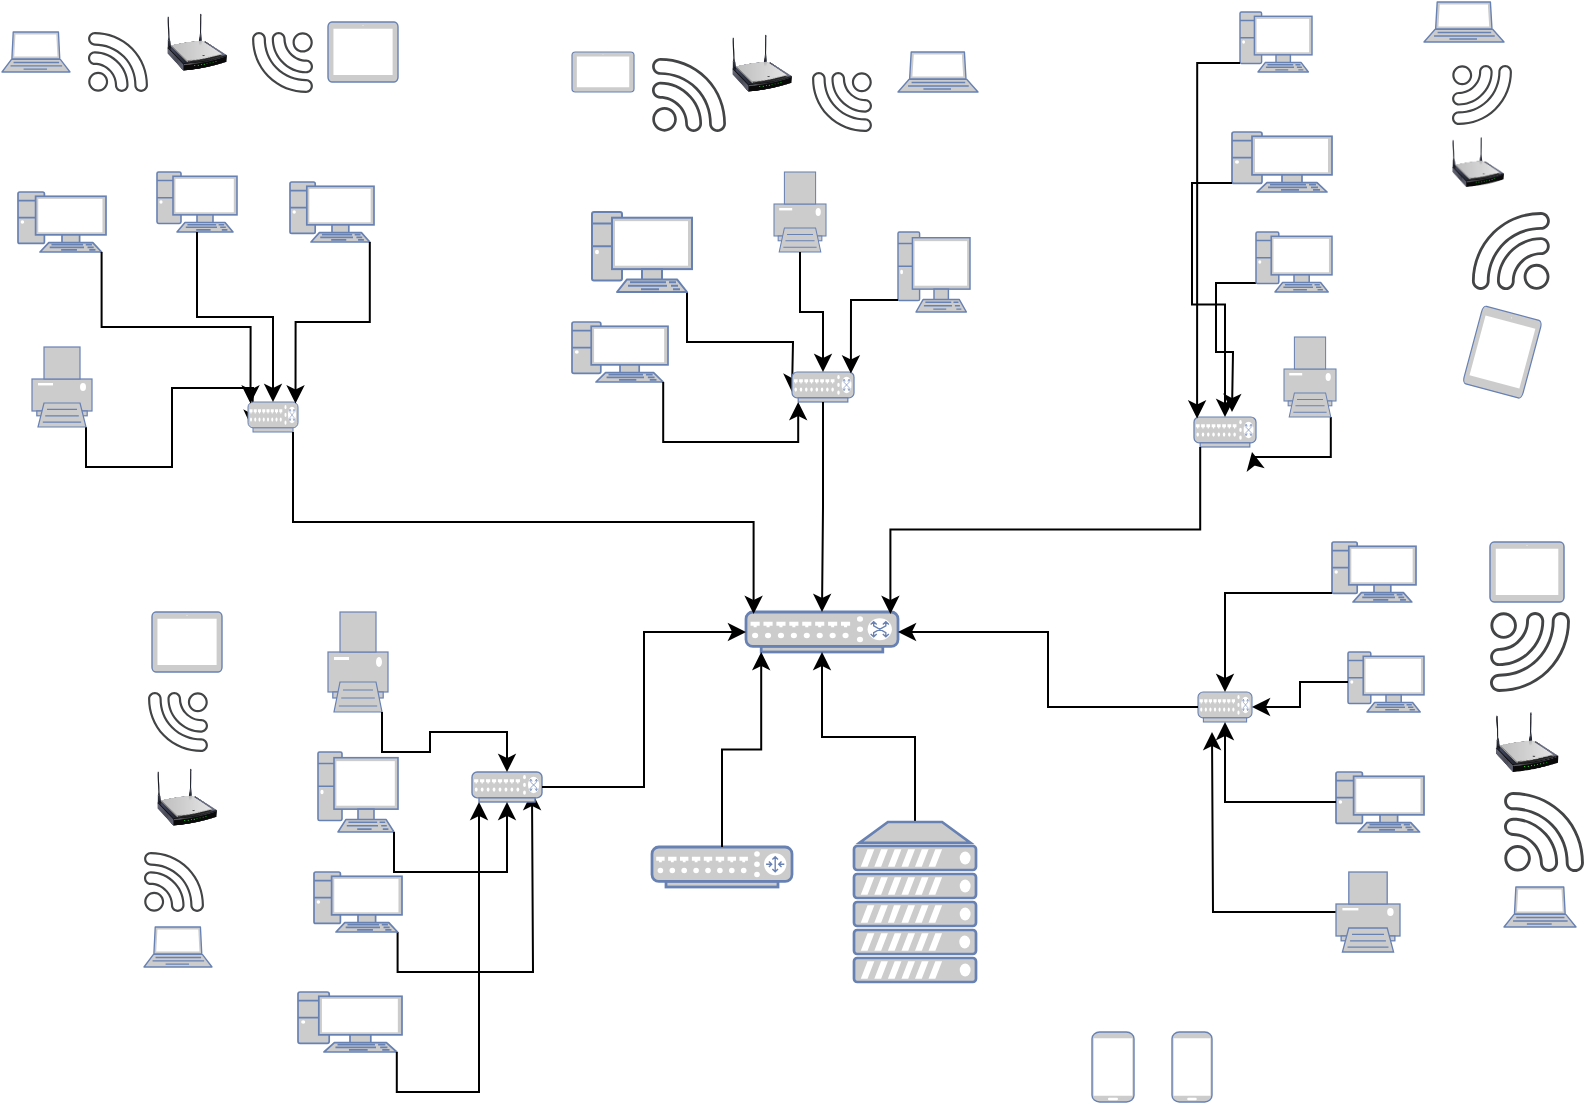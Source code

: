 <mxfile version="22.0.8" type="google">
  <diagram name="Page-1" id="poyiD8DRHHWNlF9zU0DL">
    <mxGraphModel grid="1" page="1" gridSize="10" guides="1" tooltips="1" connect="1" arrows="1" fold="1" pageScale="1" pageWidth="827" pageHeight="1169" math="0" shadow="0">
      <root>
        <mxCell id="0" />
        <mxCell id="1" parent="0" />
        <mxCell id="ZWvVgbF7W6ES2EtyLQqH-1" value="" style="fontColor=#0066CC;verticalAlign=top;verticalLabelPosition=bottom;labelPosition=center;align=center;html=1;outlineConnect=0;fillColor=#CCCCCC;strokeColor=#6881B3;gradientColor=none;gradientDirection=north;strokeWidth=2;shape=mxgraph.networks.pc;" vertex="1" parent="1">
          <mxGeometry x="92.5" y="100" width="40" height="30" as="geometry" />
        </mxCell>
        <mxCell id="ZWvVgbF7W6ES2EtyLQqH-2" value="" style="fontColor=#0066CC;verticalAlign=top;verticalLabelPosition=bottom;labelPosition=center;align=center;html=1;outlineConnect=0;fillColor=#CCCCCC;strokeColor=#6881B3;gradientColor=none;gradientDirection=north;strokeWidth=2;shape=mxgraph.networks.pc;" vertex="1" parent="1">
          <mxGeometry x="23" y="110" width="44" height="30" as="geometry" />
        </mxCell>
        <mxCell id="ZWvVgbF7W6ES2EtyLQqH-3" value="" style="fontColor=#0066CC;verticalAlign=top;verticalLabelPosition=bottom;labelPosition=center;align=center;html=1;outlineConnect=0;fillColor=#CCCCCC;strokeColor=#6881B3;gradientColor=none;gradientDirection=north;strokeWidth=2;shape=mxgraph.networks.pc;" vertex="1" parent="1">
          <mxGeometry x="159" y="105" width="42" height="30" as="geometry" />
        </mxCell>
        <mxCell id="ZWvVgbF7W6ES2EtyLQqH-4" value="" style="fontColor=#0066CC;verticalAlign=top;verticalLabelPosition=bottom;labelPosition=center;align=center;html=1;outlineConnect=0;fillColor=#CCCCCC;strokeColor=#6881B3;gradientColor=none;gradientDirection=north;strokeWidth=2;shape=mxgraph.networks.laptop;" vertex="1" parent="1">
          <mxGeometry x="15" y="30" width="34" height="20" as="geometry" />
        </mxCell>
        <mxCell id="oCrEiWGrqS6RGluIjLIZ-64" style="edgeStyle=orthogonalEdgeStyle;rounded=0;orthogonalLoop=1;jettySize=auto;html=1;exitX=0.9;exitY=1;exitDx=0;exitDy=0;exitPerimeter=0;" edge="1" parent="1" source="ZWvVgbF7W6ES2EtyLQqH-5">
          <mxGeometry relative="1" as="geometry">
            <mxPoint x="140" y="228" as="targetPoint" />
          </mxGeometry>
        </mxCell>
        <mxCell id="ZWvVgbF7W6ES2EtyLQqH-5" value="" style="fontColor=#0066CC;verticalAlign=top;verticalLabelPosition=bottom;labelPosition=center;align=center;html=1;outlineConnect=0;fillColor=#CCCCCC;strokeColor=#6881B3;gradientColor=none;gradientDirection=north;strokeWidth=2;shape=mxgraph.networks.printer;" vertex="1" parent="1">
          <mxGeometry x="30" y="187.5" width="30" height="40" as="geometry" />
        </mxCell>
        <mxCell id="ZWvVgbF7W6ES2EtyLQqH-6" value="" style="fontColor=#0066CC;verticalAlign=top;verticalLabelPosition=bottom;labelPosition=center;align=center;html=1;outlineConnect=0;fillColor=#CCCCCC;strokeColor=#6881B3;gradientColor=none;gradientDirection=north;strokeWidth=2;shape=mxgraph.networks.tablet;" vertex="1" parent="1">
          <mxGeometry x="178" y="25" width="35" height="30" as="geometry" />
        </mxCell>
        <mxCell id="ZWvVgbF7W6ES2EtyLQqH-7" value="" style="image;html=1;image=img/lib/clip_art/networking/Wireless_Router_N_128x128.png" vertex="1" parent="1">
          <mxGeometry x="97.5" y="20" width="30" height="30" as="geometry" />
        </mxCell>
        <mxCell id="ZWvVgbF7W6ES2EtyLQqH-8" value="" style="fontColor=#0066CC;verticalAlign=top;verticalLabelPosition=bottom;labelPosition=center;align=center;html=1;outlineConnect=0;fillColor=#CCCCCC;strokeColor=#6881B3;gradientColor=none;gradientDirection=north;strokeWidth=2;shape=mxgraph.networks.switch;" vertex="1" parent="1">
          <mxGeometry x="138" y="215" width="25" height="15" as="geometry" />
        </mxCell>
        <mxCell id="oCrEiWGrqS6RGluIjLIZ-1" value="" style="fontColor=#0066CC;verticalAlign=top;verticalLabelPosition=bottom;labelPosition=center;align=center;html=1;outlineConnect=0;fillColor=#CCCCCC;strokeColor=#6881B3;gradientColor=none;gradientDirection=north;strokeWidth=2;shape=mxgraph.networks.pc;" vertex="1" parent="1">
          <mxGeometry x="463" y="130" width="36" height="40" as="geometry" />
        </mxCell>
        <mxCell id="oCrEiWGrqS6RGluIjLIZ-68" style="edgeStyle=orthogonalEdgeStyle;rounded=0;orthogonalLoop=1;jettySize=auto;html=1;exitX=0.95;exitY=1;exitDx=0;exitDy=0;exitPerimeter=0;" edge="1" parent="1" source="oCrEiWGrqS6RGluIjLIZ-2">
          <mxGeometry relative="1" as="geometry">
            <mxPoint x="410" y="210" as="targetPoint" />
          </mxGeometry>
        </mxCell>
        <mxCell id="oCrEiWGrqS6RGluIjLIZ-2" value="" style="fontColor=#0066CC;verticalAlign=top;verticalLabelPosition=bottom;labelPosition=center;align=center;html=1;outlineConnect=0;fillColor=#CCCCCC;strokeColor=#6881B3;gradientColor=none;gradientDirection=north;strokeWidth=2;shape=mxgraph.networks.pc;" vertex="1" parent="1">
          <mxGeometry x="310" y="120" width="50" height="40" as="geometry" />
        </mxCell>
        <mxCell id="oCrEiWGrqS6RGluIjLIZ-3" value="" style="fontColor=#0066CC;verticalAlign=top;verticalLabelPosition=bottom;labelPosition=center;align=center;html=1;outlineConnect=0;fillColor=#CCCCCC;strokeColor=#6881B3;gradientColor=none;gradientDirection=north;strokeWidth=2;shape=mxgraph.networks.pc;" vertex="1" parent="1">
          <mxGeometry x="300" y="175" width="48" height="30" as="geometry" />
        </mxCell>
        <mxCell id="oCrEiWGrqS6RGluIjLIZ-4" value="" style="fontColor=#0066CC;verticalAlign=top;verticalLabelPosition=bottom;labelPosition=center;align=center;html=1;outlineConnect=0;fillColor=#CCCCCC;strokeColor=#6881B3;gradientColor=none;gradientDirection=north;strokeWidth=2;shape=mxgraph.networks.laptop;" vertex="1" parent="1">
          <mxGeometry x="463" y="40" width="40" height="20" as="geometry" />
        </mxCell>
        <mxCell id="oCrEiWGrqS6RGluIjLIZ-5" value="" style="fontColor=#0066CC;verticalAlign=top;verticalLabelPosition=bottom;labelPosition=center;align=center;html=1;outlineConnect=0;fillColor=#CCCCCC;strokeColor=#6881B3;gradientColor=none;gradientDirection=north;strokeWidth=2;shape=mxgraph.networks.printer;" vertex="1" parent="1">
          <mxGeometry x="401" y="100" width="26" height="40" as="geometry" />
        </mxCell>
        <mxCell id="oCrEiWGrqS6RGluIjLIZ-6" value="" style="fontColor=#0066CC;verticalAlign=top;verticalLabelPosition=bottom;labelPosition=center;align=center;html=1;outlineConnect=0;fillColor=#CCCCCC;strokeColor=#6881B3;gradientColor=none;gradientDirection=north;strokeWidth=2;shape=mxgraph.networks.tablet;" vertex="1" parent="1">
          <mxGeometry x="300" y="40" width="31" height="20" as="geometry" />
        </mxCell>
        <mxCell id="oCrEiWGrqS6RGluIjLIZ-7" value="" style="image;html=1;image=img/lib/clip_art/networking/Wireless_Router_N_128x128.png" vertex="1" parent="1">
          <mxGeometry x="380" y="30.5" width="30" height="30" as="geometry" />
        </mxCell>
        <mxCell id="oCrEiWGrqS6RGluIjLIZ-34" style="edgeStyle=orthogonalEdgeStyle;rounded=0;orthogonalLoop=1;jettySize=auto;html=1;" edge="1" parent="1">
          <mxGeometry relative="1" as="geometry">
            <mxPoint x="430" y="210" as="targetPoint" />
            <mxPoint x="430" y="200" as="sourcePoint" />
          </mxGeometry>
        </mxCell>
        <mxCell id="oCrEiWGrqS6RGluIjLIZ-8" value="" style="fontColor=#0066CC;verticalAlign=top;verticalLabelPosition=bottom;labelPosition=center;align=center;html=1;outlineConnect=0;fillColor=#CCCCCC;strokeColor=#6881B3;gradientColor=none;gradientDirection=north;strokeWidth=2;shape=mxgraph.networks.switch;" vertex="1" parent="1">
          <mxGeometry x="410" y="200" width="31" height="15" as="geometry" />
        </mxCell>
        <mxCell id="oCrEiWGrqS6RGluIjLIZ-9" value="" style="fontColor=#0066CC;verticalAlign=top;verticalLabelPosition=bottom;labelPosition=center;align=center;html=1;outlineConnect=0;fillColor=#CCCCCC;strokeColor=#6881B3;gradientColor=none;gradientDirection=north;strokeWidth=2;shape=mxgraph.networks.pc;" vertex="1" parent="1">
          <mxGeometry x="634" y="20" width="36" height="30" as="geometry" />
        </mxCell>
        <mxCell id="oCrEiWGrqS6RGluIjLIZ-10" value="" style="fontColor=#0066CC;verticalAlign=top;verticalLabelPosition=bottom;labelPosition=center;align=center;html=1;outlineConnect=0;fillColor=#CCCCCC;strokeColor=#6881B3;gradientColor=none;gradientDirection=north;strokeWidth=2;shape=mxgraph.networks.pc;" vertex="1" parent="1">
          <mxGeometry x="630" y="80" width="50" height="30" as="geometry" />
        </mxCell>
        <mxCell id="oCrEiWGrqS6RGluIjLIZ-61" style="edgeStyle=orthogonalEdgeStyle;rounded=0;orthogonalLoop=1;jettySize=auto;html=1;exitX=0;exitY=0.85;exitDx=0;exitDy=0;exitPerimeter=0;" edge="1" parent="1" source="oCrEiWGrqS6RGluIjLIZ-11">
          <mxGeometry relative="1" as="geometry">
            <mxPoint x="630" y="220" as="targetPoint" />
          </mxGeometry>
        </mxCell>
        <mxCell id="oCrEiWGrqS6RGluIjLIZ-11" value="" style="fontColor=#0066CC;verticalAlign=top;verticalLabelPosition=bottom;labelPosition=center;align=center;html=1;outlineConnect=0;fillColor=#CCCCCC;strokeColor=#6881B3;gradientColor=none;gradientDirection=north;strokeWidth=2;shape=mxgraph.networks.pc;" vertex="1" parent="1">
          <mxGeometry x="642" y="130" width="38" height="30" as="geometry" />
        </mxCell>
        <mxCell id="oCrEiWGrqS6RGluIjLIZ-12" value="" style="fontColor=#0066CC;verticalAlign=top;verticalLabelPosition=bottom;labelPosition=center;align=center;html=1;outlineConnect=0;fillColor=#CCCCCC;strokeColor=#6881B3;gradientColor=none;gradientDirection=north;strokeWidth=2;shape=mxgraph.networks.laptop;" vertex="1" parent="1">
          <mxGeometry x="726" y="15" width="40" height="20" as="geometry" />
        </mxCell>
        <mxCell id="oCrEiWGrqS6RGluIjLIZ-62" style="edgeStyle=orthogonalEdgeStyle;rounded=0;orthogonalLoop=1;jettySize=auto;html=1;exitX=0.9;exitY=1;exitDx=0;exitDy=0;exitPerimeter=0;" edge="1" parent="1" source="oCrEiWGrqS6RGluIjLIZ-13">
          <mxGeometry relative="1" as="geometry">
            <mxPoint x="640" y="240" as="targetPoint" />
          </mxGeometry>
        </mxCell>
        <mxCell id="oCrEiWGrqS6RGluIjLIZ-13" value="" style="fontColor=#0066CC;verticalAlign=top;verticalLabelPosition=bottom;labelPosition=center;align=center;html=1;outlineConnect=0;fillColor=#CCCCCC;strokeColor=#6881B3;gradientColor=none;gradientDirection=north;strokeWidth=2;shape=mxgraph.networks.printer;" vertex="1" parent="1">
          <mxGeometry x="656" y="182.5" width="26" height="40" as="geometry" />
        </mxCell>
        <mxCell id="oCrEiWGrqS6RGluIjLIZ-14" value="" style="fontColor=#0066CC;verticalAlign=top;verticalLabelPosition=bottom;labelPosition=center;align=center;html=1;outlineConnect=0;fillColor=#CCCCCC;strokeColor=#6881B3;gradientColor=none;gradientDirection=north;strokeWidth=2;shape=mxgraph.networks.tablet;rotation=15;direction=east;" vertex="1" parent="1">
          <mxGeometry x="749.93" y="169.99" width="30.52" height="40.16" as="geometry" />
        </mxCell>
        <mxCell id="oCrEiWGrqS6RGluIjLIZ-15" value="" style="image;html=1;image=img/lib/clip_art/networking/Wireless_Router_N_128x128.png" vertex="1" parent="1">
          <mxGeometry x="740" y="80" width="26" height="30" as="geometry" />
        </mxCell>
        <mxCell id="oCrEiWGrqS6RGluIjLIZ-16" value="" style="fontColor=#0066CC;verticalAlign=top;verticalLabelPosition=bottom;labelPosition=center;align=center;html=1;outlineConnect=0;fillColor=#CCCCCC;strokeColor=#6881B3;gradientColor=none;gradientDirection=north;strokeWidth=2;shape=mxgraph.networks.switch;" vertex="1" parent="1">
          <mxGeometry x="611" y="222.5" width="31" height="15" as="geometry" />
        </mxCell>
        <mxCell id="oCrEiWGrqS6RGluIjLIZ-17" value="" style="fontColor=#0066CC;verticalAlign=top;verticalLabelPosition=bottom;labelPosition=center;align=center;html=1;outlineConnect=0;fillColor=#CCCCCC;strokeColor=#6881B3;gradientColor=none;gradientDirection=north;strokeWidth=2;shape=mxgraph.networks.pc;" vertex="1" parent="1">
          <mxGeometry x="173" y="390" width="40" height="40" as="geometry" />
        </mxCell>
        <mxCell id="oCrEiWGrqS6RGluIjLIZ-77" style="edgeStyle=orthogonalEdgeStyle;rounded=0;orthogonalLoop=1;jettySize=auto;html=1;exitX=0.95;exitY=1;exitDx=0;exitDy=0;exitPerimeter=0;" edge="1" parent="1" source="oCrEiWGrqS6RGluIjLIZ-18">
          <mxGeometry relative="1" as="geometry">
            <mxPoint x="280" y="410" as="targetPoint" />
          </mxGeometry>
        </mxCell>
        <mxCell id="oCrEiWGrqS6RGluIjLIZ-18" value="" style="fontColor=#0066CC;verticalAlign=top;verticalLabelPosition=bottom;labelPosition=center;align=center;html=1;outlineConnect=0;fillColor=#CCCCCC;strokeColor=#6881B3;gradientColor=none;gradientDirection=north;strokeWidth=2;shape=mxgraph.networks.pc;" vertex="1" parent="1">
          <mxGeometry x="171" y="450" width="44" height="30" as="geometry" />
        </mxCell>
        <mxCell id="oCrEiWGrqS6RGluIjLIZ-19" value="" style="fontColor=#0066CC;verticalAlign=top;verticalLabelPosition=bottom;labelPosition=center;align=center;html=1;outlineConnect=0;fillColor=#CCCCCC;strokeColor=#6881B3;gradientColor=none;gradientDirection=north;strokeWidth=2;shape=mxgraph.networks.pc;" vertex="1" parent="1">
          <mxGeometry x="163" y="510" width="52" height="30" as="geometry" />
        </mxCell>
        <mxCell id="oCrEiWGrqS6RGluIjLIZ-20" value="" style="fontColor=#0066CC;verticalAlign=top;verticalLabelPosition=bottom;labelPosition=center;align=center;html=1;outlineConnect=0;fillColor=#CCCCCC;strokeColor=#6881B3;gradientColor=none;gradientDirection=north;strokeWidth=2;shape=mxgraph.networks.laptop;" vertex="1" parent="1">
          <mxGeometry x="86" y="477.5" width="34" height="20" as="geometry" />
        </mxCell>
        <mxCell id="oCrEiWGrqS6RGluIjLIZ-21" value="" style="fontColor=#0066CC;verticalAlign=top;verticalLabelPosition=bottom;labelPosition=center;align=center;html=1;outlineConnect=0;fillColor=#CCCCCC;strokeColor=#6881B3;gradientColor=none;gradientDirection=north;strokeWidth=2;shape=mxgraph.networks.printer;" vertex="1" parent="1">
          <mxGeometry x="178" y="320" width="30" height="50" as="geometry" />
        </mxCell>
        <mxCell id="oCrEiWGrqS6RGluIjLIZ-22" value="" style="fontColor=#0066CC;verticalAlign=top;verticalLabelPosition=bottom;labelPosition=center;align=center;html=1;outlineConnect=0;fillColor=#CCCCCC;strokeColor=#6881B3;gradientColor=none;gradientDirection=north;strokeWidth=2;shape=mxgraph.networks.tablet;" vertex="1" parent="1">
          <mxGeometry x="90" y="320" width="35" height="30" as="geometry" />
        </mxCell>
        <mxCell id="oCrEiWGrqS6RGluIjLIZ-23" value="" style="image;html=1;image=img/lib/clip_art/networking/Wireless_Router_N_128x128.png" vertex="1" parent="1">
          <mxGeometry x="92.5" y="397.5" width="30" height="30" as="geometry" />
        </mxCell>
        <mxCell id="oCrEiWGrqS6RGluIjLIZ-24" value="" style="fontColor=#0066CC;verticalAlign=top;verticalLabelPosition=bottom;labelPosition=center;align=center;html=1;outlineConnect=0;fillColor=#CCCCCC;strokeColor=#6881B3;gradientColor=none;gradientDirection=north;strokeWidth=2;shape=mxgraph.networks.switch;" vertex="1" parent="1">
          <mxGeometry x="250" y="400" width="35" height="15" as="geometry" />
        </mxCell>
        <mxCell id="oCrEiWGrqS6RGluIjLIZ-25" value="" style="fontColor=#0066CC;verticalAlign=top;verticalLabelPosition=bottom;labelPosition=center;align=center;html=1;outlineConnect=0;fillColor=#CCCCCC;strokeColor=#6881B3;gradientColor=none;gradientDirection=north;strokeWidth=2;shape=mxgraph.networks.pc;" vertex="1" parent="1">
          <mxGeometry x="680" y="285" width="42" height="30" as="geometry" />
        </mxCell>
        <mxCell id="oCrEiWGrqS6RGluIjLIZ-26" value="" style="fontColor=#0066CC;verticalAlign=top;verticalLabelPosition=bottom;labelPosition=center;align=center;html=1;outlineConnect=0;fillColor=#CCCCCC;strokeColor=#6881B3;gradientColor=none;gradientDirection=north;strokeWidth=2;shape=mxgraph.networks.pc;" vertex="1" parent="1">
          <mxGeometry x="688" y="340" width="38" height="30" as="geometry" />
        </mxCell>
        <mxCell id="oCrEiWGrqS6RGluIjLIZ-27" value="" style="fontColor=#0066CC;verticalAlign=top;verticalLabelPosition=bottom;labelPosition=center;align=center;html=1;outlineConnect=0;fillColor=#CCCCCC;strokeColor=#6881B3;gradientColor=none;gradientDirection=north;strokeWidth=2;shape=mxgraph.networks.pc;" vertex="1" parent="1">
          <mxGeometry x="682" y="400" width="44" height="30" as="geometry" />
        </mxCell>
        <mxCell id="oCrEiWGrqS6RGluIjLIZ-28" value="" style="fontColor=#0066CC;verticalAlign=top;verticalLabelPosition=bottom;labelPosition=center;align=center;html=1;outlineConnect=0;fillColor=#CCCCCC;strokeColor=#6881B3;gradientColor=none;gradientDirection=north;strokeWidth=2;shape=mxgraph.networks.laptop;" vertex="1" parent="1">
          <mxGeometry x="766" y="457.5" width="36" height="20" as="geometry" />
        </mxCell>
        <mxCell id="oCrEiWGrqS6RGluIjLIZ-74" style="edgeStyle=orthogonalEdgeStyle;rounded=0;orthogonalLoop=1;jettySize=auto;html=1;exitX=0;exitY=0.5;exitDx=0;exitDy=0;exitPerimeter=0;" edge="1" parent="1" source="oCrEiWGrqS6RGluIjLIZ-29">
          <mxGeometry relative="1" as="geometry">
            <mxPoint x="620" y="380" as="targetPoint" />
          </mxGeometry>
        </mxCell>
        <mxCell id="oCrEiWGrqS6RGluIjLIZ-29" value="" style="fontColor=#0066CC;verticalAlign=top;verticalLabelPosition=bottom;labelPosition=center;align=center;html=1;outlineConnect=0;fillColor=#CCCCCC;strokeColor=#6881B3;gradientColor=none;gradientDirection=north;strokeWidth=2;shape=mxgraph.networks.printer;" vertex="1" parent="1">
          <mxGeometry x="682" y="450" width="32" height="40" as="geometry" />
        </mxCell>
        <mxCell id="oCrEiWGrqS6RGluIjLIZ-30" value="" style="fontColor=#0066CC;verticalAlign=top;verticalLabelPosition=bottom;labelPosition=center;align=center;html=1;outlineConnect=0;fillColor=#CCCCCC;strokeColor=#6881B3;gradientColor=none;gradientDirection=north;strokeWidth=2;shape=mxgraph.networks.tablet;" vertex="1" parent="1">
          <mxGeometry x="759" y="285" width="37" height="30" as="geometry" />
        </mxCell>
        <mxCell id="oCrEiWGrqS6RGluIjLIZ-31" value="" style="image;html=1;image=img/lib/clip_art/networking/Wireless_Router_N_128x128.png" vertex="1" parent="1">
          <mxGeometry x="756.5" y="370" width="42" height="30" as="geometry" />
        </mxCell>
        <mxCell id="oCrEiWGrqS6RGluIjLIZ-32" value="" style="fontColor=#0066CC;verticalAlign=top;verticalLabelPosition=bottom;labelPosition=center;align=center;html=1;outlineConnect=0;fillColor=#CCCCCC;strokeColor=#6881B3;gradientColor=none;gradientDirection=north;strokeWidth=2;shape=mxgraph.networks.switch;" vertex="1" parent="1">
          <mxGeometry x="613" y="360" width="27" height="15" as="geometry" />
        </mxCell>
        <mxCell id="oCrEiWGrqS6RGluIjLIZ-35" value="" style="fontColor=#0066CC;verticalAlign=top;verticalLabelPosition=bottom;labelPosition=center;align=center;html=1;outlineConnect=0;fillColor=#CCCCCC;strokeColor=#6881B3;gradientColor=none;gradientDirection=north;strokeWidth=2;shape=mxgraph.networks.switch;" vertex="1" parent="1">
          <mxGeometry x="387" y="320" width="76" height="20" as="geometry" />
        </mxCell>
        <mxCell id="oCrEiWGrqS6RGluIjLIZ-96" style="edgeStyle=orthogonalEdgeStyle;rounded=0;orthogonalLoop=1;jettySize=auto;html=1;exitX=0.5;exitY=0;exitDx=0;exitDy=0;exitPerimeter=0;" edge="1" parent="1" source="oCrEiWGrqS6RGluIjLIZ-36" target="oCrEiWGrqS6RGluIjLIZ-35">
          <mxGeometry relative="1" as="geometry" />
        </mxCell>
        <mxCell id="oCrEiWGrqS6RGluIjLIZ-36" value="" style="fontColor=#0066CC;verticalAlign=top;verticalLabelPosition=bottom;labelPosition=center;align=center;html=1;outlineConnect=0;fillColor=#CCCCCC;strokeColor=#6881B3;gradientColor=none;gradientDirection=north;strokeWidth=2;shape=mxgraph.networks.server;" vertex="1" parent="1">
          <mxGeometry x="441" y="425" width="61" height="80" as="geometry" />
        </mxCell>
        <mxCell id="oCrEiWGrqS6RGluIjLIZ-37" value="" style="fontColor=#0066CC;verticalAlign=top;verticalLabelPosition=bottom;labelPosition=center;align=center;html=1;outlineConnect=0;fillColor=#CCCCCC;strokeColor=#6881B3;gradientColor=none;gradientDirection=north;strokeWidth=2;shape=mxgraph.networks.router;" vertex="1" parent="1">
          <mxGeometry x="340" y="437.5" width="70" height="20" as="geometry" />
        </mxCell>
        <mxCell id="oCrEiWGrqS6RGluIjLIZ-39" style="edgeStyle=orthogonalEdgeStyle;rounded=0;orthogonalLoop=1;jettySize=auto;html=1;exitX=0.5;exitY=1;exitDx=0;exitDy=0;exitPerimeter=0;" edge="1" parent="1" source="oCrEiWGrqS6RGluIjLIZ-24" target="oCrEiWGrqS6RGluIjLIZ-24">
          <mxGeometry relative="1" as="geometry" />
        </mxCell>
        <mxCell id="oCrEiWGrqS6RGluIjLIZ-54" style="edgeStyle=orthogonalEdgeStyle;rounded=0;orthogonalLoop=1;jettySize=auto;html=1;exitX=0.9;exitY=1;exitDx=0;exitDy=0;exitPerimeter=0;entryX=0.05;entryY=0.05;entryDx=0;entryDy=0;entryPerimeter=0;" edge="1" parent="1" source="ZWvVgbF7W6ES2EtyLQqH-8" target="oCrEiWGrqS6RGluIjLIZ-35">
          <mxGeometry relative="1" as="geometry" />
        </mxCell>
        <mxCell id="oCrEiWGrqS6RGluIjLIZ-55" style="edgeStyle=orthogonalEdgeStyle;rounded=0;orthogonalLoop=1;jettySize=auto;html=1;exitX=0.5;exitY=1;exitDx=0;exitDy=0;exitPerimeter=0;entryX=0.5;entryY=0;entryDx=0;entryDy=0;entryPerimeter=0;" edge="1" parent="1" source="oCrEiWGrqS6RGluIjLIZ-8" target="oCrEiWGrqS6RGluIjLIZ-35">
          <mxGeometry relative="1" as="geometry" />
        </mxCell>
        <mxCell id="oCrEiWGrqS6RGluIjLIZ-56" style="edgeStyle=orthogonalEdgeStyle;rounded=0;orthogonalLoop=1;jettySize=auto;html=1;exitX=0.1;exitY=1;exitDx=0;exitDy=0;exitPerimeter=0;entryX=0.95;entryY=0.05;entryDx=0;entryDy=0;entryPerimeter=0;" edge="1" parent="1" source="oCrEiWGrqS6RGluIjLIZ-16" target="oCrEiWGrqS6RGluIjLIZ-35">
          <mxGeometry relative="1" as="geometry" />
        </mxCell>
        <mxCell id="oCrEiWGrqS6RGluIjLIZ-57" style="edgeStyle=orthogonalEdgeStyle;rounded=0;orthogonalLoop=1;jettySize=auto;html=1;exitX=1;exitY=0.5;exitDx=0;exitDy=0;exitPerimeter=0;entryX=0;entryY=0.5;entryDx=0;entryDy=0;entryPerimeter=0;" edge="1" parent="1" source="oCrEiWGrqS6RGluIjLIZ-24" target="oCrEiWGrqS6RGluIjLIZ-35">
          <mxGeometry relative="1" as="geometry" />
        </mxCell>
        <mxCell id="oCrEiWGrqS6RGluIjLIZ-58" style="edgeStyle=orthogonalEdgeStyle;rounded=0;orthogonalLoop=1;jettySize=auto;html=1;exitX=0;exitY=0.5;exitDx=0;exitDy=0;exitPerimeter=0;entryX=1;entryY=0.5;entryDx=0;entryDy=0;entryPerimeter=0;" edge="1" parent="1" source="oCrEiWGrqS6RGluIjLIZ-32" target="oCrEiWGrqS6RGluIjLIZ-35">
          <mxGeometry relative="1" as="geometry" />
        </mxCell>
        <mxCell id="oCrEiWGrqS6RGluIjLIZ-59" style="edgeStyle=orthogonalEdgeStyle;rounded=0;orthogonalLoop=1;jettySize=auto;html=1;exitX=0;exitY=0.85;exitDx=0;exitDy=0;exitPerimeter=0;entryX=0.05;entryY=0.05;entryDx=0;entryDy=0;entryPerimeter=0;" edge="1" parent="1" source="oCrEiWGrqS6RGluIjLIZ-9" target="oCrEiWGrqS6RGluIjLIZ-16">
          <mxGeometry relative="1" as="geometry" />
        </mxCell>
        <mxCell id="oCrEiWGrqS6RGluIjLIZ-60" style="edgeStyle=orthogonalEdgeStyle;rounded=0;orthogonalLoop=1;jettySize=auto;html=1;exitX=0;exitY=0.85;exitDx=0;exitDy=0;exitPerimeter=0;entryX=0.5;entryY=0;entryDx=0;entryDy=0;entryPerimeter=0;" edge="1" parent="1" source="oCrEiWGrqS6RGluIjLIZ-10" target="oCrEiWGrqS6RGluIjLIZ-16">
          <mxGeometry relative="1" as="geometry" />
        </mxCell>
        <mxCell id="oCrEiWGrqS6RGluIjLIZ-63" style="edgeStyle=orthogonalEdgeStyle;rounded=0;orthogonalLoop=1;jettySize=auto;html=1;exitX=0.95;exitY=1;exitDx=0;exitDy=0;exitPerimeter=0;entryX=0.05;entryY=0.05;entryDx=0;entryDy=0;entryPerimeter=0;" edge="1" parent="1" source="ZWvVgbF7W6ES2EtyLQqH-2" target="ZWvVgbF7W6ES2EtyLQqH-8">
          <mxGeometry relative="1" as="geometry" />
        </mxCell>
        <mxCell id="oCrEiWGrqS6RGluIjLIZ-65" style="edgeStyle=orthogonalEdgeStyle;rounded=0;orthogonalLoop=1;jettySize=auto;html=1;exitX=0.5;exitY=1;exitDx=0;exitDy=0;exitPerimeter=0;entryX=0.5;entryY=0;entryDx=0;entryDy=0;entryPerimeter=0;" edge="1" parent="1" source="ZWvVgbF7W6ES2EtyLQqH-1" target="ZWvVgbF7W6ES2EtyLQqH-8">
          <mxGeometry relative="1" as="geometry" />
        </mxCell>
        <mxCell id="oCrEiWGrqS6RGluIjLIZ-66" style="edgeStyle=orthogonalEdgeStyle;rounded=0;orthogonalLoop=1;jettySize=auto;html=1;exitX=0.95;exitY=1;exitDx=0;exitDy=0;exitPerimeter=0;entryX=0.95;entryY=0.05;entryDx=0;entryDy=0;entryPerimeter=0;" edge="1" parent="1" source="ZWvVgbF7W6ES2EtyLQqH-3" target="ZWvVgbF7W6ES2EtyLQqH-8">
          <mxGeometry relative="1" as="geometry" />
        </mxCell>
        <mxCell id="oCrEiWGrqS6RGluIjLIZ-67" style="edgeStyle=orthogonalEdgeStyle;rounded=0;orthogonalLoop=1;jettySize=auto;html=1;exitX=0.95;exitY=1;exitDx=0;exitDy=0;exitPerimeter=0;entryX=0.1;entryY=1;entryDx=0;entryDy=0;entryPerimeter=0;" edge="1" parent="1" source="oCrEiWGrqS6RGluIjLIZ-3" target="oCrEiWGrqS6RGluIjLIZ-8">
          <mxGeometry relative="1" as="geometry" />
        </mxCell>
        <mxCell id="oCrEiWGrqS6RGluIjLIZ-69" style="edgeStyle=orthogonalEdgeStyle;rounded=0;orthogonalLoop=1;jettySize=auto;html=1;exitX=0;exitY=0.85;exitDx=0;exitDy=0;exitPerimeter=0;entryX=0.95;entryY=0.05;entryDx=0;entryDy=0;entryPerimeter=0;" edge="1" parent="1" source="oCrEiWGrqS6RGluIjLIZ-1" target="oCrEiWGrqS6RGluIjLIZ-8">
          <mxGeometry relative="1" as="geometry" />
        </mxCell>
        <mxCell id="oCrEiWGrqS6RGluIjLIZ-70" style="edgeStyle=orthogonalEdgeStyle;rounded=0;orthogonalLoop=1;jettySize=auto;html=1;exitX=0.5;exitY=1;exitDx=0;exitDy=0;exitPerimeter=0;entryX=0.5;entryY=0;entryDx=0;entryDy=0;entryPerimeter=0;" edge="1" parent="1" source="oCrEiWGrqS6RGluIjLIZ-5" target="oCrEiWGrqS6RGluIjLIZ-8">
          <mxGeometry relative="1" as="geometry" />
        </mxCell>
        <mxCell id="oCrEiWGrqS6RGluIjLIZ-71" style="edgeStyle=orthogonalEdgeStyle;rounded=0;orthogonalLoop=1;jettySize=auto;html=1;exitX=0;exitY=0.85;exitDx=0;exitDy=0;exitPerimeter=0;entryX=0.5;entryY=0;entryDx=0;entryDy=0;entryPerimeter=0;" edge="1" parent="1" source="oCrEiWGrqS6RGluIjLIZ-25" target="oCrEiWGrqS6RGluIjLIZ-32">
          <mxGeometry relative="1" as="geometry" />
        </mxCell>
        <mxCell id="oCrEiWGrqS6RGluIjLIZ-72" style="edgeStyle=orthogonalEdgeStyle;rounded=0;orthogonalLoop=1;jettySize=auto;html=1;exitX=0;exitY=0.5;exitDx=0;exitDy=0;exitPerimeter=0;entryX=1;entryY=0.5;entryDx=0;entryDy=0;entryPerimeter=0;" edge="1" parent="1" source="oCrEiWGrqS6RGluIjLIZ-26" target="oCrEiWGrqS6RGluIjLIZ-32">
          <mxGeometry relative="1" as="geometry" />
        </mxCell>
        <mxCell id="oCrEiWGrqS6RGluIjLIZ-73" style="edgeStyle=orthogonalEdgeStyle;rounded=0;orthogonalLoop=1;jettySize=auto;html=1;exitX=0;exitY=0.5;exitDx=0;exitDy=0;exitPerimeter=0;entryX=0.5;entryY=1;entryDx=0;entryDy=0;entryPerimeter=0;" edge="1" parent="1" source="oCrEiWGrqS6RGluIjLIZ-27" target="oCrEiWGrqS6RGluIjLIZ-32">
          <mxGeometry relative="1" as="geometry" />
        </mxCell>
        <mxCell id="oCrEiWGrqS6RGluIjLIZ-75" style="edgeStyle=orthogonalEdgeStyle;rounded=0;orthogonalLoop=1;jettySize=auto;html=1;exitX=0.9;exitY=1;exitDx=0;exitDy=0;exitPerimeter=0;entryX=0.5;entryY=0;entryDx=0;entryDy=0;entryPerimeter=0;" edge="1" parent="1" source="oCrEiWGrqS6RGluIjLIZ-21" target="oCrEiWGrqS6RGluIjLIZ-24">
          <mxGeometry relative="1" as="geometry" />
        </mxCell>
        <mxCell id="oCrEiWGrqS6RGluIjLIZ-76" style="edgeStyle=orthogonalEdgeStyle;rounded=0;orthogonalLoop=1;jettySize=auto;html=1;exitX=0.95;exitY=1;exitDx=0;exitDy=0;exitPerimeter=0;entryX=0.5;entryY=1;entryDx=0;entryDy=0;entryPerimeter=0;" edge="1" parent="1" source="oCrEiWGrqS6RGluIjLIZ-17" target="oCrEiWGrqS6RGluIjLIZ-24">
          <mxGeometry relative="1" as="geometry" />
        </mxCell>
        <mxCell id="oCrEiWGrqS6RGluIjLIZ-78" style="edgeStyle=orthogonalEdgeStyle;rounded=0;orthogonalLoop=1;jettySize=auto;html=1;exitX=0.95;exitY=1;exitDx=0;exitDy=0;exitPerimeter=0;entryX=0.1;entryY=1;entryDx=0;entryDy=0;entryPerimeter=0;" edge="1" parent="1" source="oCrEiWGrqS6RGluIjLIZ-19" target="oCrEiWGrqS6RGluIjLIZ-24">
          <mxGeometry relative="1" as="geometry" />
        </mxCell>
        <mxCell id="oCrEiWGrqS6RGluIjLIZ-81" value="" style="sketch=0;pointerEvents=1;shadow=0;dashed=0;html=1;strokeColor=none;fillColor=#434445;aspect=fixed;labelPosition=center;verticalLabelPosition=bottom;verticalAlign=top;align=center;outlineConnect=0;shape=mxgraph.vvd.wi_fi;direction=west;" vertex="1" parent="1">
          <mxGeometry x="88" y="360" width="30" height="30" as="geometry" />
        </mxCell>
        <mxCell id="oCrEiWGrqS6RGluIjLIZ-83" value="" style="sketch=0;pointerEvents=1;shadow=0;dashed=0;html=1;strokeColor=none;fillColor=#434445;aspect=fixed;labelPosition=center;verticalLabelPosition=bottom;verticalAlign=top;align=center;outlineConnect=0;shape=mxgraph.vvd.wi_fi;" vertex="1" parent="1">
          <mxGeometry x="86" y="440" width="30" height="30" as="geometry" />
        </mxCell>
        <mxCell id="oCrEiWGrqS6RGluIjLIZ-84" value="" style="sketch=0;pointerEvents=1;shadow=0;dashed=0;html=1;strokeColor=none;fillColor=#434445;aspect=fixed;labelPosition=center;verticalLabelPosition=bottom;verticalAlign=top;align=center;outlineConnect=0;shape=mxgraph.vvd.wi_fi;" vertex="1" parent="1">
          <mxGeometry x="58" y="30" width="30" height="30" as="geometry" />
        </mxCell>
        <mxCell id="oCrEiWGrqS6RGluIjLIZ-85" value="" style="sketch=0;pointerEvents=1;shadow=0;dashed=0;html=1;strokeColor=none;fillColor=#434445;aspect=fixed;labelPosition=center;verticalLabelPosition=bottom;verticalAlign=top;align=center;outlineConnect=0;shape=mxgraph.vvd.wi_fi;direction=west;" vertex="1" parent="1">
          <mxGeometry x="140" y="30" width="30.5" height="30.5" as="geometry" />
        </mxCell>
        <mxCell id="oCrEiWGrqS6RGluIjLIZ-86" value="" style="sketch=0;pointerEvents=1;shadow=0;dashed=0;html=1;strokeColor=none;fillColor=#434445;aspect=fixed;labelPosition=center;verticalLabelPosition=bottom;verticalAlign=top;align=center;outlineConnect=0;shape=mxgraph.vvd.wi_fi;" vertex="1" parent="1">
          <mxGeometry x="340" y="43" width="37" height="37" as="geometry" />
        </mxCell>
        <mxCell id="oCrEiWGrqS6RGluIjLIZ-87" value="" style="sketch=0;pointerEvents=1;shadow=0;dashed=0;html=1;strokeColor=none;fillColor=#434445;aspect=fixed;labelPosition=center;verticalLabelPosition=bottom;verticalAlign=top;align=center;outlineConnect=0;shape=mxgraph.vvd.wi_fi;direction=west;" vertex="1" parent="1">
          <mxGeometry x="420" y="50" width="30" height="30" as="geometry" />
        </mxCell>
        <mxCell id="oCrEiWGrqS6RGluIjLIZ-88" value="" style="sketch=0;pointerEvents=1;shadow=0;dashed=0;html=1;strokeColor=none;fillColor=#434445;aspect=fixed;labelPosition=center;verticalLabelPosition=bottom;verticalAlign=top;align=center;outlineConnect=0;shape=mxgraph.vvd.wi_fi;direction=south;" vertex="1" parent="1">
          <mxGeometry x="740" y="46.5" width="30" height="30" as="geometry" />
        </mxCell>
        <mxCell id="oCrEiWGrqS6RGluIjLIZ-89" value="" style="sketch=0;pointerEvents=1;shadow=0;dashed=0;html=1;strokeColor=none;fillColor=#434445;aspect=fixed;labelPosition=center;verticalLabelPosition=bottom;verticalAlign=top;align=center;outlineConnect=0;shape=mxgraph.vvd.wi_fi;direction=north;" vertex="1" parent="1">
          <mxGeometry x="749.93" y="120" width="39" height="39" as="geometry" />
        </mxCell>
        <mxCell id="oCrEiWGrqS6RGluIjLIZ-90" value="" style="sketch=0;pointerEvents=1;shadow=0;dashed=0;html=1;strokeColor=none;fillColor=#434445;aspect=fixed;labelPosition=center;verticalLabelPosition=bottom;verticalAlign=top;align=center;outlineConnect=0;shape=mxgraph.vvd.wi_fi;direction=south;" vertex="1" parent="1">
          <mxGeometry x="759" y="320" width="40" height="40" as="geometry" />
        </mxCell>
        <mxCell id="oCrEiWGrqS6RGluIjLIZ-91" value="" style="sketch=0;pointerEvents=1;shadow=0;dashed=0;html=1;strokeColor=none;fillColor=#434445;aspect=fixed;labelPosition=center;verticalLabelPosition=bottom;verticalAlign=top;align=center;outlineConnect=0;shape=mxgraph.vvd.wi_fi;" vertex="1" parent="1">
          <mxGeometry x="766" y="410" width="40" height="40" as="geometry" />
        </mxCell>
        <mxCell id="oCrEiWGrqS6RGluIjLIZ-94" value="" style="fontColor=#0066CC;verticalAlign=top;verticalLabelPosition=bottom;labelPosition=center;align=center;html=1;outlineConnect=0;fillColor=#CCCCCC;strokeColor=#6881B3;gradientColor=none;gradientDirection=north;strokeWidth=2;shape=mxgraph.networks.mobile;" vertex="1" parent="1">
          <mxGeometry x="560" y="530" width="21" height="35" as="geometry" />
        </mxCell>
        <mxCell id="oCrEiWGrqS6RGluIjLIZ-95" value="" style="fontColor=#0066CC;verticalAlign=top;verticalLabelPosition=bottom;labelPosition=center;align=center;html=1;outlineConnect=0;fillColor=#CCCCCC;strokeColor=#6881B3;gradientColor=none;gradientDirection=north;strokeWidth=2;shape=mxgraph.networks.mobile;" vertex="1" parent="1">
          <mxGeometry x="600" y="530" width="20" height="35" as="geometry" />
        </mxCell>
        <mxCell id="oCrEiWGrqS6RGluIjLIZ-97" style="edgeStyle=orthogonalEdgeStyle;rounded=0;orthogonalLoop=1;jettySize=auto;html=1;exitX=0.5;exitY=0;exitDx=0;exitDy=0;exitPerimeter=0;entryX=0.1;entryY=1;entryDx=0;entryDy=0;entryPerimeter=0;" edge="1" parent="1" source="oCrEiWGrqS6RGluIjLIZ-37" target="oCrEiWGrqS6RGluIjLIZ-35">
          <mxGeometry relative="1" as="geometry" />
        </mxCell>
      </root>
    </mxGraphModel>
  </diagram>
</mxfile>
